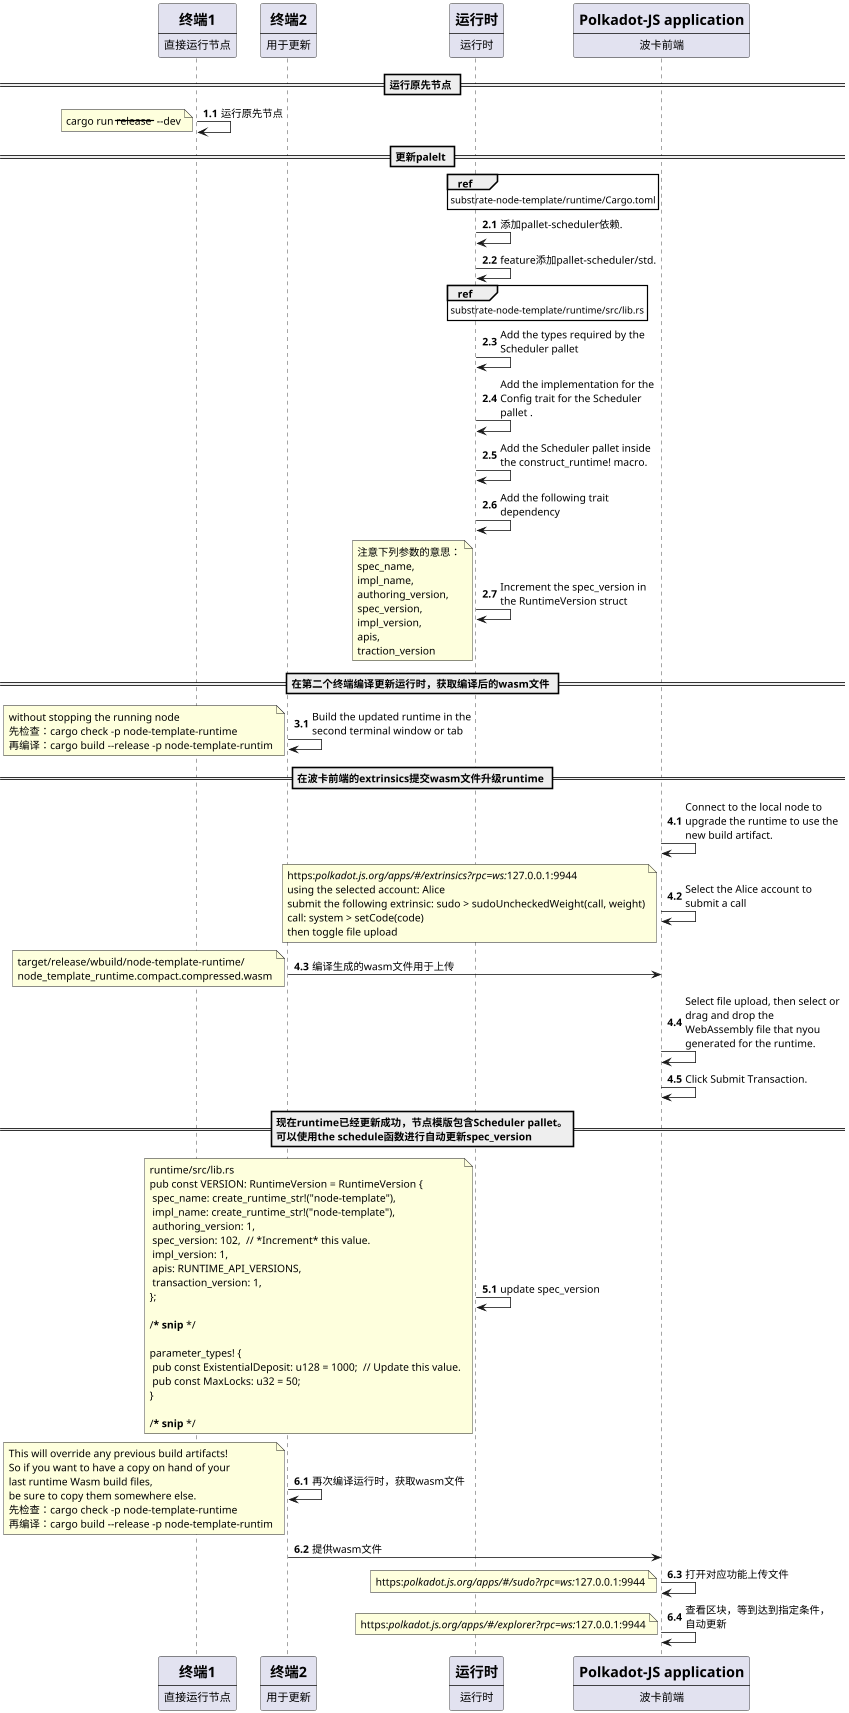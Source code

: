 @startuml
scale 850 width
skinparam maxMessageSize 200
participant terminal1 [
    =终端1
    ----
    直接运行节点
]
participant terminal2 [
    =终端2
    ----
    用于更新
]
participant runtime [
    =运行时
    ----
    运行时
]
participant pkjs [
    =Polkadot-JS application
    ----
    波卡前端
]
autonumber 1.1
== 运行原先节点 ==
terminal1 -> terminal1:运行原先节点
note left: cargo run --release -- --dev
autonumber 2.1
== 更新palelt ==
ref over runtime
    substrate-node-template/runtime/Cargo.toml
end ref
runtime -> runtime: 添加pallet-scheduler依赖.
runtime -> runtime: feature添加pallet-scheduler/std.
ref over runtime
    substrate-node-template/runtime/src/lib.rs
end ref
runtime -> runtime: Add the types required by the Scheduler pallet
runtime -> runtime: Add the implementation for the Config trait for the Scheduler pallet .
runtime -> runtime: Add the Scheduler pallet inside the construct_runtime! macro.
runtime -> runtime: Add the following trait dependency
runtime -> runtime: Increment the spec_version in the RuntimeVersion struct
note left
    注意下列参数的意思：
    spec_name,
    impl_name,
    authoring_version,
    spec_version,
    impl_version,
    apis,
    traction_version
end note
autonumber 3.1
== 在第二个终端编译更新运行时，获取编译后的wasm文件 ==
terminal2 -> terminal2: Build the updated runtime in the second terminal window or tab
note left: without stopping the running node\n先检查：cargo check -p node-template-runtime\n再编译：cargo build --release -p node-template-runtim
autonumber 4.1
== 在波卡前端的extrinsics提交wasm文件升级runtime ==
pkjs -> pkjs: Connect to the local node to upgrade the runtime to use the new build artifact.
pkjs -> pkjs: Select the Alice account to submit a call
note left
    https://polkadot.js.org/apps/#/extrinsics?rpc=ws://127.0.0.1:9944
    using the selected account: Alice
    submit the following extrinsic: sudo > sudoUncheckedWeight(call, weight)
    call: system > setCode(code)
    then toggle file upload
end note
terminal2 -> pkjs: 编译生成的wasm文件用于上传
note left
    target/release/wbuild/node-template-runtime/
    node_template_runtime.compact.compressed.wasm
end note
pkjs -> pkjs: Select file upload, then select or drag and drop the WebAssembly file that nyou generated for the runtime.
pkjs -> pkjs: Click Submit Transaction.
autonumber 5.1
== 现在runtime已经更新成功，节点模版包含Scheduler pallet。\n可以使用the schedule函数进行自动更新spec_version ==
runtime -> runtime: update spec_version
note left
    runtime/src/lib.rs
    pub const VERSION: RuntimeVersion = RuntimeVersion {
     spec_name: create_runtime_str!("node-template"),
     impl_name: create_runtime_str!("node-template"),
     authoring_version: 1,
     spec_version: 102,  // *Increment* this value.
     impl_version: 1,
     apis: RUNTIME_API_VERSIONS,
     transaction_version: 1,
    };

    /*** snip ***/

    parameter_types! {
     pub const ExistentialDeposit: u128 = 1000;  // Update this value.
     pub const MaxLocks: u32 = 50;
    }

    /*** snip ***/
end note
autonumber 6.1
terminal2 -> terminal2: 再次编译运行时，获取wasm文件
note left
    This will override any previous build artifacts!
    So if you want to have a copy on hand of your
    last runtime Wasm build files,
    be sure to copy them somewhere else.
    先检查：cargo check -p node-template-runtime
    再编译：cargo build --release -p node-template-runtim
end note
terminal2 -> pkjs: 提供wasm文件
pkjs -> pkjs: 打开对应功能上传文件
note left
    https://polkadot.js.org/apps/#/sudo?rpc=ws://127.0.0.1:9944
end note
pkjs -> pkjs: 查看区块，等到达到指定条件，自动更新
note left: https://polkadot.js.org/apps/#/explorer?rpc=ws://127.0.0.1:9944
@enduml